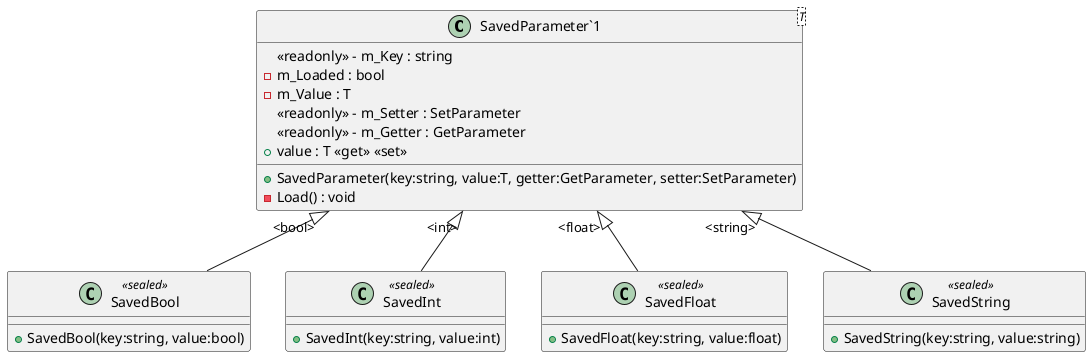 @startuml
class "SavedParameter`1"<T> {
    <<readonly>> - m_Key : string
    - m_Loaded : bool
    - m_Value : T
    <<readonly>> - m_Setter : SetParameter
    <<readonly>> - m_Getter : GetParameter
    + SavedParameter(key:string, value:T, getter:GetParameter, setter:SetParameter)
    - Load() : void
    + value : T <<get>> <<set>>
}
class SavedBool <<sealed>> {
    + SavedBool(key:string, value:bool)
}
class SavedInt <<sealed>> {
    + SavedInt(key:string, value:int)
}
class SavedFloat <<sealed>> {
    + SavedFloat(key:string, value:float)
}
class SavedString <<sealed>> {
    + SavedString(key:string, value:string)
}
"SavedParameter`1" "<bool>" <|-- SavedBool
"SavedParameter`1" "<int>" <|-- SavedInt
"SavedParameter`1" "<float>" <|-- SavedFloat
"SavedParameter`1" "<string>" <|-- SavedString
@enduml
